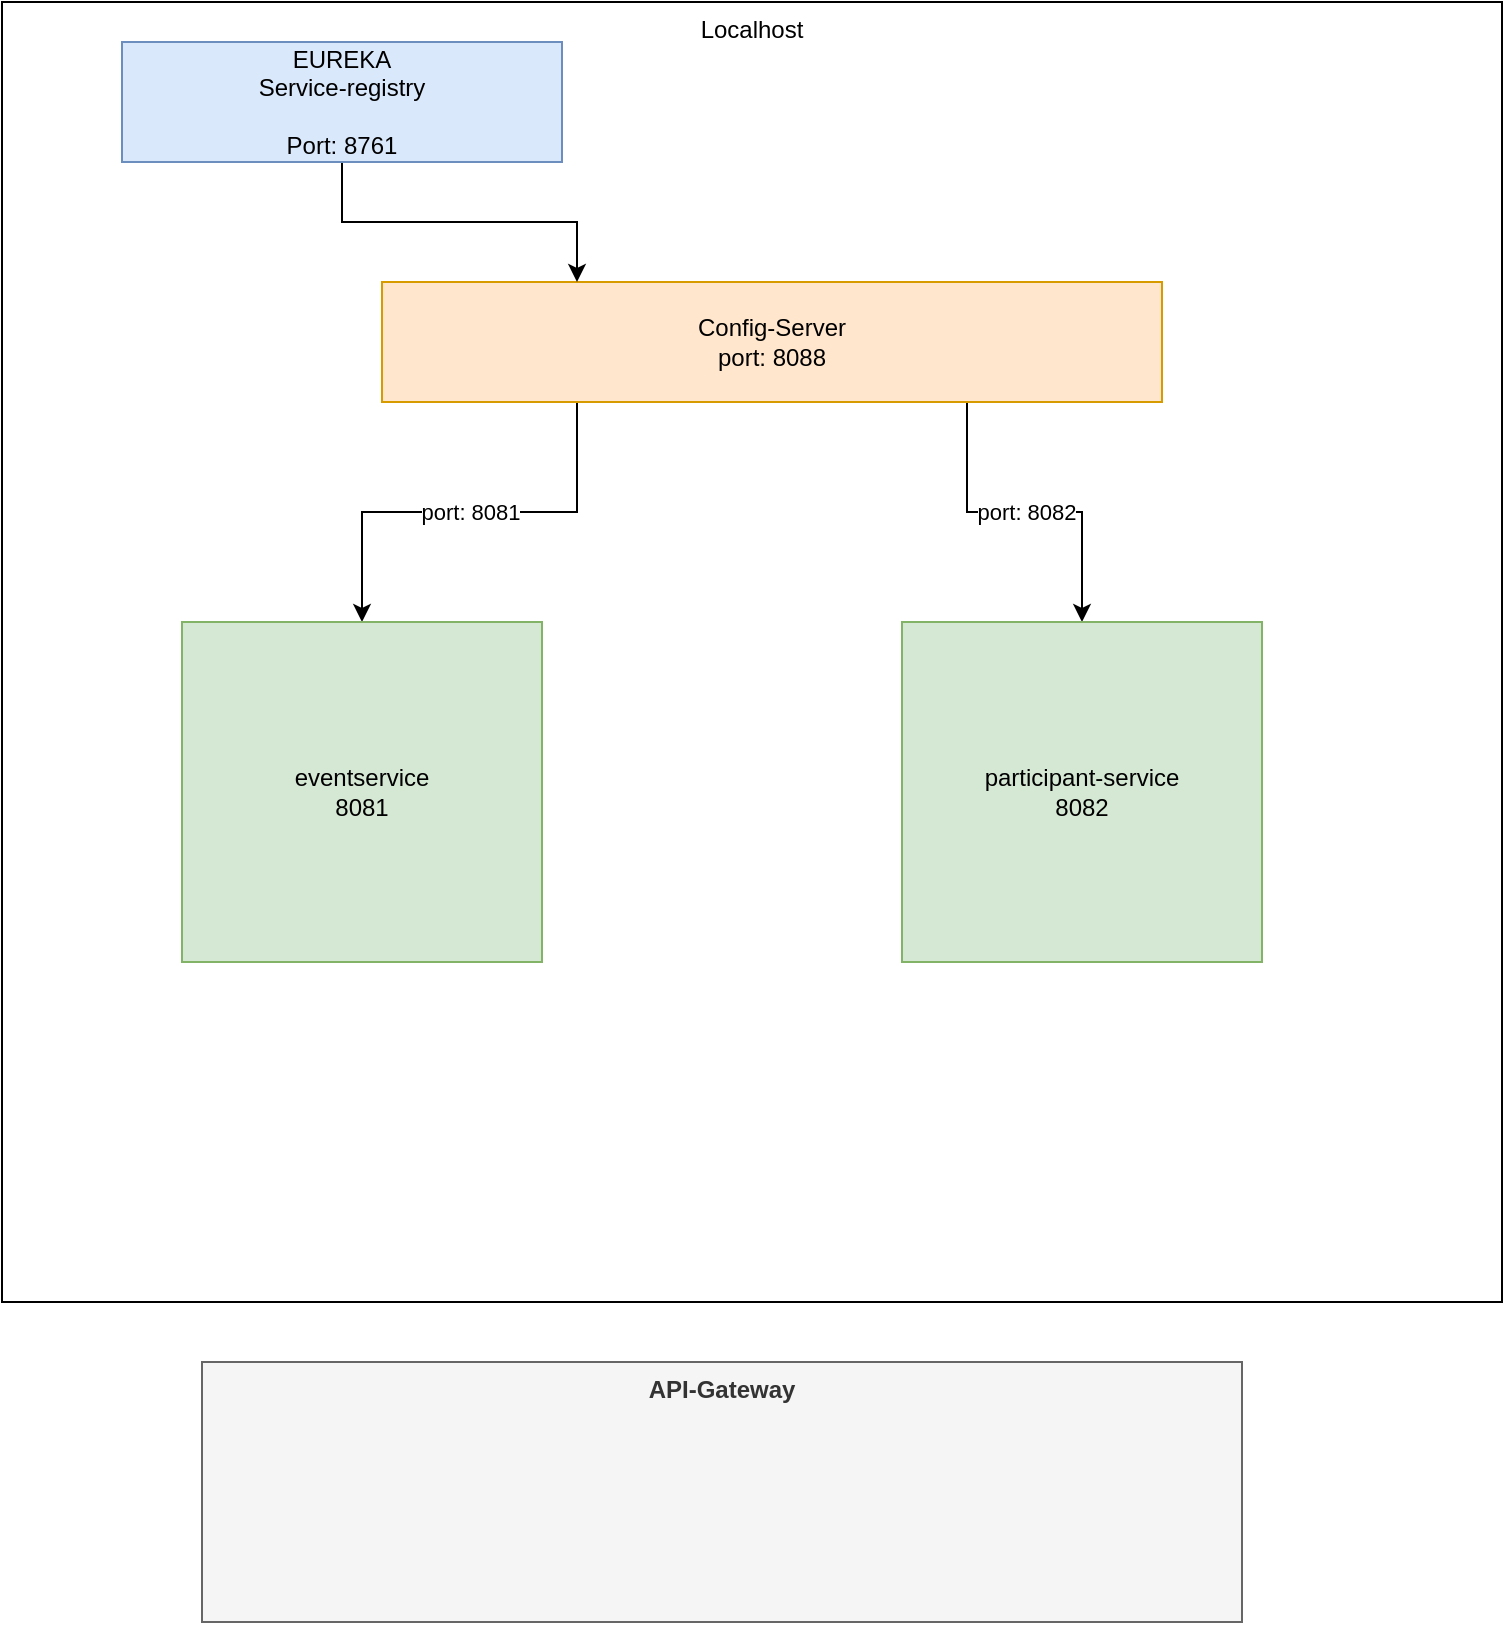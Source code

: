 <mxfile version="21.2.7" type="device">
  <diagram name="Seite-1" id="-KgR4xm3pqSRjlYRqOkx">
    <mxGraphModel dx="1377" dy="1244" grid="1" gridSize="10" guides="1" tooltips="1" connect="1" arrows="1" fold="1" page="1" pageScale="1" pageWidth="827" pageHeight="1169" math="0" shadow="0">
      <root>
        <mxCell id="0" />
        <mxCell id="1" parent="0" />
        <mxCell id="RWu8CKzk7oUmhehlpUdB-2" value="Localhost" style="rounded=0;whiteSpace=wrap;html=1;verticalAlign=top;" vertex="1" parent="1">
          <mxGeometry x="40" y="120" width="750" height="650" as="geometry" />
        </mxCell>
        <mxCell id="RWu8CKzk7oUmhehlpUdB-6" value="port: 8081" style="edgeStyle=orthogonalEdgeStyle;rounded=0;orthogonalLoop=1;jettySize=auto;html=1;entryX=0.5;entryY=0;entryDx=0;entryDy=0;exitX=0.25;exitY=1;exitDx=0;exitDy=0;" edge="1" parent="1" source="RWu8CKzk7oUmhehlpUdB-3" target="RWu8CKzk7oUmhehlpUdB-4">
          <mxGeometry relative="1" as="geometry" />
        </mxCell>
        <mxCell id="RWu8CKzk7oUmhehlpUdB-7" value="port: 8082" style="edgeStyle=orthogonalEdgeStyle;rounded=0;orthogonalLoop=1;jettySize=auto;html=1;entryX=0.5;entryY=0;entryDx=0;entryDy=0;exitX=0.75;exitY=1;exitDx=0;exitDy=0;" edge="1" parent="1" source="RWu8CKzk7oUmhehlpUdB-3" target="RWu8CKzk7oUmhehlpUdB-5">
          <mxGeometry relative="1" as="geometry" />
        </mxCell>
        <mxCell id="RWu8CKzk7oUmhehlpUdB-3" value="Config-Server&lt;br&gt;port: 8088" style="rounded=0;whiteSpace=wrap;html=1;fillColor=#ffe6cc;strokeColor=#d79b00;" vertex="1" parent="1">
          <mxGeometry x="230" y="260" width="390" height="60" as="geometry" />
        </mxCell>
        <mxCell id="RWu8CKzk7oUmhehlpUdB-4" value="eventservice&lt;br&gt;8081" style="rounded=0;whiteSpace=wrap;html=1;fillColor=#d5e8d4;strokeColor=#82b366;" vertex="1" parent="1">
          <mxGeometry x="130" y="430" width="180" height="170" as="geometry" />
        </mxCell>
        <mxCell id="RWu8CKzk7oUmhehlpUdB-5" value="participant-service&lt;br&gt;8082" style="rounded=0;whiteSpace=wrap;html=1;fillColor=#d5e8d4;strokeColor=#82b366;" vertex="1" parent="1">
          <mxGeometry x="490" y="430" width="180" height="170" as="geometry" />
        </mxCell>
        <mxCell id="RWu8CKzk7oUmhehlpUdB-9" style="edgeStyle=orthogonalEdgeStyle;rounded=0;orthogonalLoop=1;jettySize=auto;html=1;entryX=0.25;entryY=0;entryDx=0;entryDy=0;" edge="1" parent="1" source="RWu8CKzk7oUmhehlpUdB-8" target="RWu8CKzk7oUmhehlpUdB-3">
          <mxGeometry relative="1" as="geometry" />
        </mxCell>
        <mxCell id="RWu8CKzk7oUmhehlpUdB-8" value="EUREKA&lt;br&gt;Service-registry&lt;br&gt;&lt;br&gt;Port: 8761" style="rounded=0;whiteSpace=wrap;html=1;fillColor=#dae8fc;strokeColor=#6c8ebf;" vertex="1" parent="1">
          <mxGeometry x="100" y="140" width="220" height="60" as="geometry" />
        </mxCell>
        <mxCell id="RWu8CKzk7oUmhehlpUdB-10" value="API-Gateway" style="rounded=0;whiteSpace=wrap;html=1;verticalAlign=top;fontStyle=1;fillColor=#f5f5f5;fontColor=#333333;strokeColor=#666666;" vertex="1" parent="1">
          <mxGeometry x="140" y="800" width="520" height="130" as="geometry" />
        </mxCell>
      </root>
    </mxGraphModel>
  </diagram>
</mxfile>
